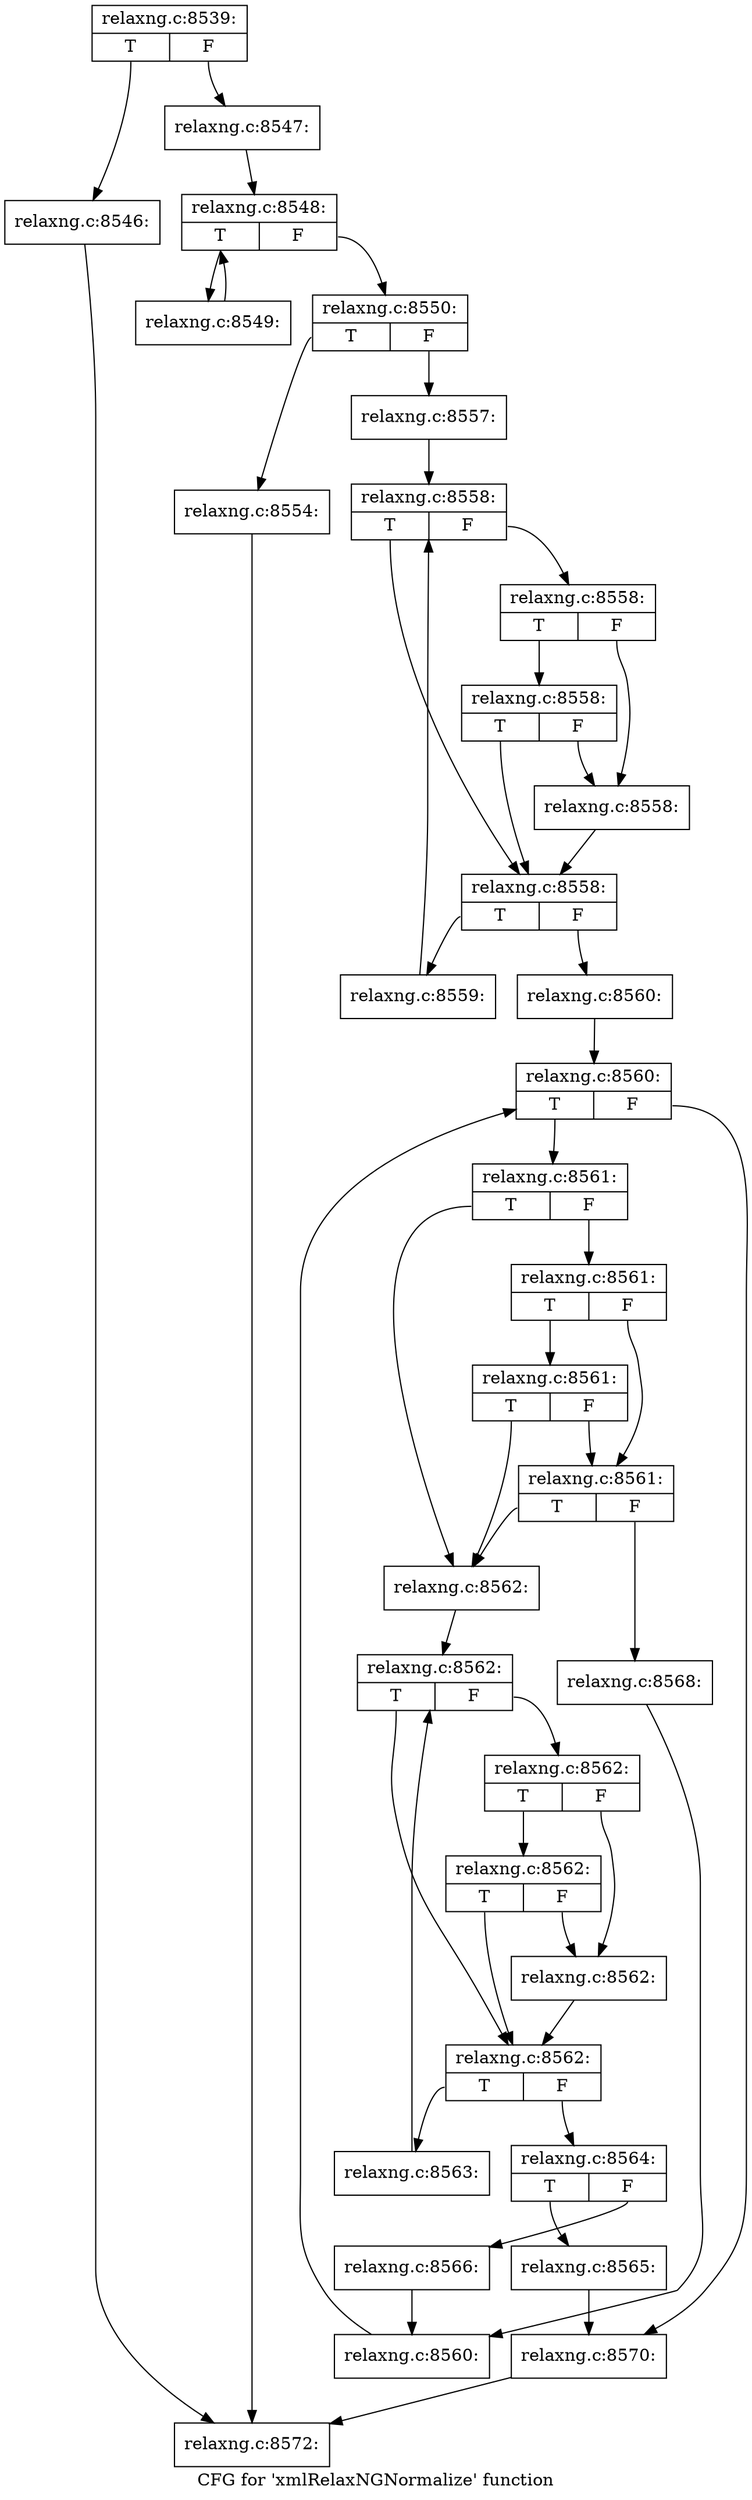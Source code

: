 digraph "CFG for 'xmlRelaxNGNormalize' function" {
	label="CFG for 'xmlRelaxNGNormalize' function";

	Node0x3a645b0 [shape=record,label="{relaxng.c:8539:|{<s0>T|<s1>F}}"];
	Node0x3a645b0:s0 -> Node0x3b57d50;
	Node0x3a645b0:s1 -> Node0x3b57da0;
	Node0x3b57d50 [shape=record,label="{relaxng.c:8546:}"];
	Node0x3b57d50 -> Node0x3a64710;
	Node0x3b57da0 [shape=record,label="{relaxng.c:8547:}"];
	Node0x3b57da0 -> Node0x3b58300;
	Node0x3b58300 [shape=record,label="{relaxng.c:8548:|{<s0>T|<s1>F}}"];
	Node0x3b58300:s0 -> Node0x3b587b0;
	Node0x3b58300:s1 -> Node0x3b58520;
	Node0x3b587b0 [shape=record,label="{relaxng.c:8549:}"];
	Node0x3b587b0 -> Node0x3b58300;
	Node0x3b58520 [shape=record,label="{relaxng.c:8550:|{<s0>T|<s1>F}}"];
	Node0x3b58520:s0 -> Node0x3b59420;
	Node0x3b58520:s1 -> Node0x3b59470;
	Node0x3b59420 [shape=record,label="{relaxng.c:8554:}"];
	Node0x3b59420 -> Node0x3a64710;
	Node0x3b59470 [shape=record,label="{relaxng.c:8557:}"];
	Node0x3b59470 -> Node0x3b59da0;
	Node0x3b59da0 [shape=record,label="{relaxng.c:8558:|{<s0>T|<s1>F}}"];
	Node0x3b59da0:s0 -> Node0x3b5a040;
	Node0x3b59da0:s1 -> Node0x3b5a0e0;
	Node0x3b5a0e0 [shape=record,label="{relaxng.c:8558:|{<s0>T|<s1>F}}"];
	Node0x3b5a0e0:s0 -> Node0x3b5a340;
	Node0x3b5a0e0:s1 -> Node0x3b5a090;
	Node0x3b5a340 [shape=record,label="{relaxng.c:8558:|{<s0>T|<s1>F}}"];
	Node0x3b5a340:s0 -> Node0x3b5a040;
	Node0x3b5a340:s1 -> Node0x3b5a090;
	Node0x3b5a090 [shape=record,label="{relaxng.c:8558:}"];
	Node0x3b5a090 -> Node0x3b5a040;
	Node0x3b5a040 [shape=record,label="{relaxng.c:8558:|{<s0>T|<s1>F}}"];
	Node0x3b5a040:s0 -> Node0x3b5a770;
	Node0x3b5a040:s1 -> Node0x3b59fc0;
	Node0x3b5a770 [shape=record,label="{relaxng.c:8559:}"];
	Node0x3b5a770 -> Node0x3b59da0;
	Node0x3b59fc0 [shape=record,label="{relaxng.c:8560:}"];
	Node0x3b59fc0 -> Node0x3b5ad30;
	Node0x3b5ad30 [shape=record,label="{relaxng.c:8560:|{<s0>T|<s1>F}}"];
	Node0x3b5ad30:s0 -> Node0x3b5b1e0;
	Node0x3b5ad30:s1 -> Node0x3b5af50;
	Node0x3b5b1e0 [shape=record,label="{relaxng.c:8561:|{<s0>T|<s1>F}}"];
	Node0x3b5b1e0:s0 -> Node0x3b5b3d0;
	Node0x3b5b1e0:s1 -> Node0x3b5b540;
	Node0x3b5b540 [shape=record,label="{relaxng.c:8561:|{<s0>T|<s1>F}}"];
	Node0x3b5b540:s0 -> Node0x3b5b740;
	Node0x3b5b540:s1 -> Node0x3b5b4c0;
	Node0x3b5b740 [shape=record,label="{relaxng.c:8561:|{<s0>T|<s1>F}}"];
	Node0x3b5b740:s0 -> Node0x3b5b3d0;
	Node0x3b5b740:s1 -> Node0x3b5b4c0;
	Node0x3b5b4c0 [shape=record,label="{relaxng.c:8561:|{<s0>T|<s1>F}}"];
	Node0x3b5b4c0:s0 -> Node0x3b5b3d0;
	Node0x3b5b4c0:s1 -> Node0x3b5b470;
	Node0x3b5b3d0 [shape=record,label="{relaxng.c:8562:}"];
	Node0x3b5b3d0 -> Node0x3b5bec0;
	Node0x3b5bec0 [shape=record,label="{relaxng.c:8562:|{<s0>T|<s1>F}}"];
	Node0x3b5bec0:s0 -> Node0x3b5c100;
	Node0x3b5bec0:s1 -> Node0x3b5c1a0;
	Node0x3b5c1a0 [shape=record,label="{relaxng.c:8562:|{<s0>T|<s1>F}}"];
	Node0x3b5c1a0:s0 -> Node0x3b5c400;
	Node0x3b5c1a0:s1 -> Node0x3b5c150;
	Node0x3b5c400 [shape=record,label="{relaxng.c:8562:|{<s0>T|<s1>F}}"];
	Node0x3b5c400:s0 -> Node0x3b5c100;
	Node0x3b5c400:s1 -> Node0x3b5c150;
	Node0x3b5c150 [shape=record,label="{relaxng.c:8562:}"];
	Node0x3b5c150 -> Node0x3b5c100;
	Node0x3b5c100 [shape=record,label="{relaxng.c:8562:|{<s0>T|<s1>F}}"];
	Node0x3b5c100:s0 -> Node0x3b5c830;
	Node0x3b5c100:s1 -> Node0x3b5c080;
	Node0x3b5c830 [shape=record,label="{relaxng.c:8563:}"];
	Node0x3b5c830 -> Node0x3b5bec0;
	Node0x3b5c080 [shape=record,label="{relaxng.c:8564:|{<s0>T|<s1>F}}"];
	Node0x3b5c080:s0 -> Node0x3b5ce20;
	Node0x3b5c080:s1 -> Node0x3b5ce70;
	Node0x3b5ce20 [shape=record,label="{relaxng.c:8565:}"];
	Node0x3b5ce20 -> Node0x3b5af50;
	Node0x3b5ce70 [shape=record,label="{relaxng.c:8566:}"];
	Node0x3b5ce70 -> Node0x3b5b420;
	Node0x3b5b470 [shape=record,label="{relaxng.c:8568:}"];
	Node0x3b5b470 -> Node0x3b5b420;
	Node0x3b5b420 [shape=record,label="{relaxng.c:8560:}"];
	Node0x3b5b420 -> Node0x3b5ad30;
	Node0x3b5af50 [shape=record,label="{relaxng.c:8570:}"];
	Node0x3b5af50 -> Node0x3a64710;
	Node0x3a64710 [shape=record,label="{relaxng.c:8572:}"];
}
